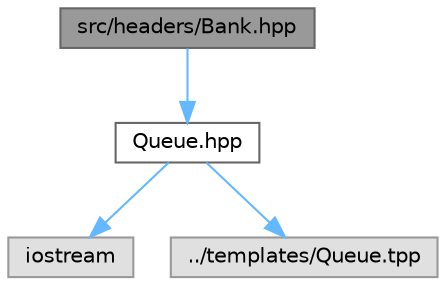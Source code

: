 digraph "src/headers/Bank.hpp"
{
 // LATEX_PDF_SIZE
  bgcolor="transparent";
  edge [fontname=Helvetica,fontsize=10,labelfontname=Helvetica,labelfontsize=10];
  node [fontname=Helvetica,fontsize=10,shape=box,height=0.2,width=0.4];
  Node1 [id="Node000001",label="src/headers/Bank.hpp",height=0.2,width=0.4,color="gray40", fillcolor="grey60", style="filled", fontcolor="black",tooltip="Implementacion de la clase Banco."];
  Node1 -> Node2 [id="edge1_Node000001_Node000002",color="steelblue1",style="solid",tooltip=" "];
  Node2 [id="Node000002",label="Queue.hpp",height=0.2,width=0.4,color="grey40", fillcolor="white", style="filled",URL="$Queue_8hpp.html",tooltip="Implementacíon de colas."];
  Node2 -> Node3 [id="edge2_Node000002_Node000003",color="steelblue1",style="solid",tooltip=" "];
  Node3 [id="Node000003",label="iostream",height=0.2,width=0.4,color="grey60", fillcolor="#E0E0E0", style="filled",tooltip=" "];
  Node2 -> Node4 [id="edge3_Node000002_Node000004",color="steelblue1",style="solid",tooltip=" "];
  Node4 [id="Node000004",label="../templates/Queue.tpp",height=0.2,width=0.4,color="grey60", fillcolor="#E0E0E0", style="filled",tooltip=" "];
}
